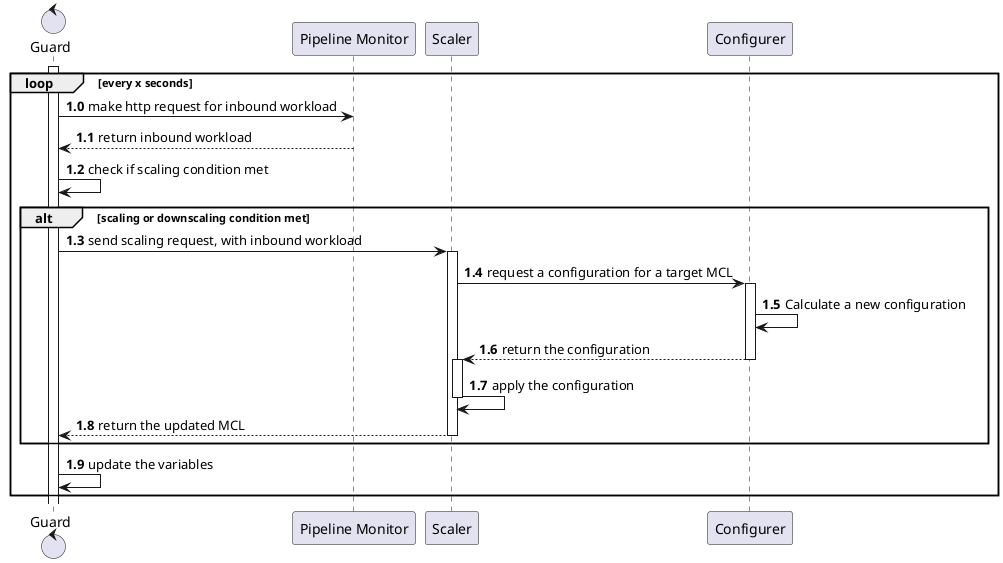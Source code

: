 @startuml
control "Guard" as G
participant "Pipeline Monitor" as M 
participant "Scaler" as S
participant "Configurer" as C

loop every x seconds
    activate G
    autonumber 1.0
    G -> M: make http request for inbound workload
    M --> G: return inbound workload
    G -> G : check if scaling condition met
    alt scaling or downscaling condition met
        G -> S: send scaling request, with inbound workload
        activate S
        S -> C: request a configuration for a target MCL
        activate C
        C -> C: Calculate a new configuration
        C --> S: return the configuration
        deactivate C
        activate S
        S -> S: apply the configuration
        deactivate S
        S --> G: return the updated MCL
        deactivate S
    end
    G -> G: update the variables
end





@enduml